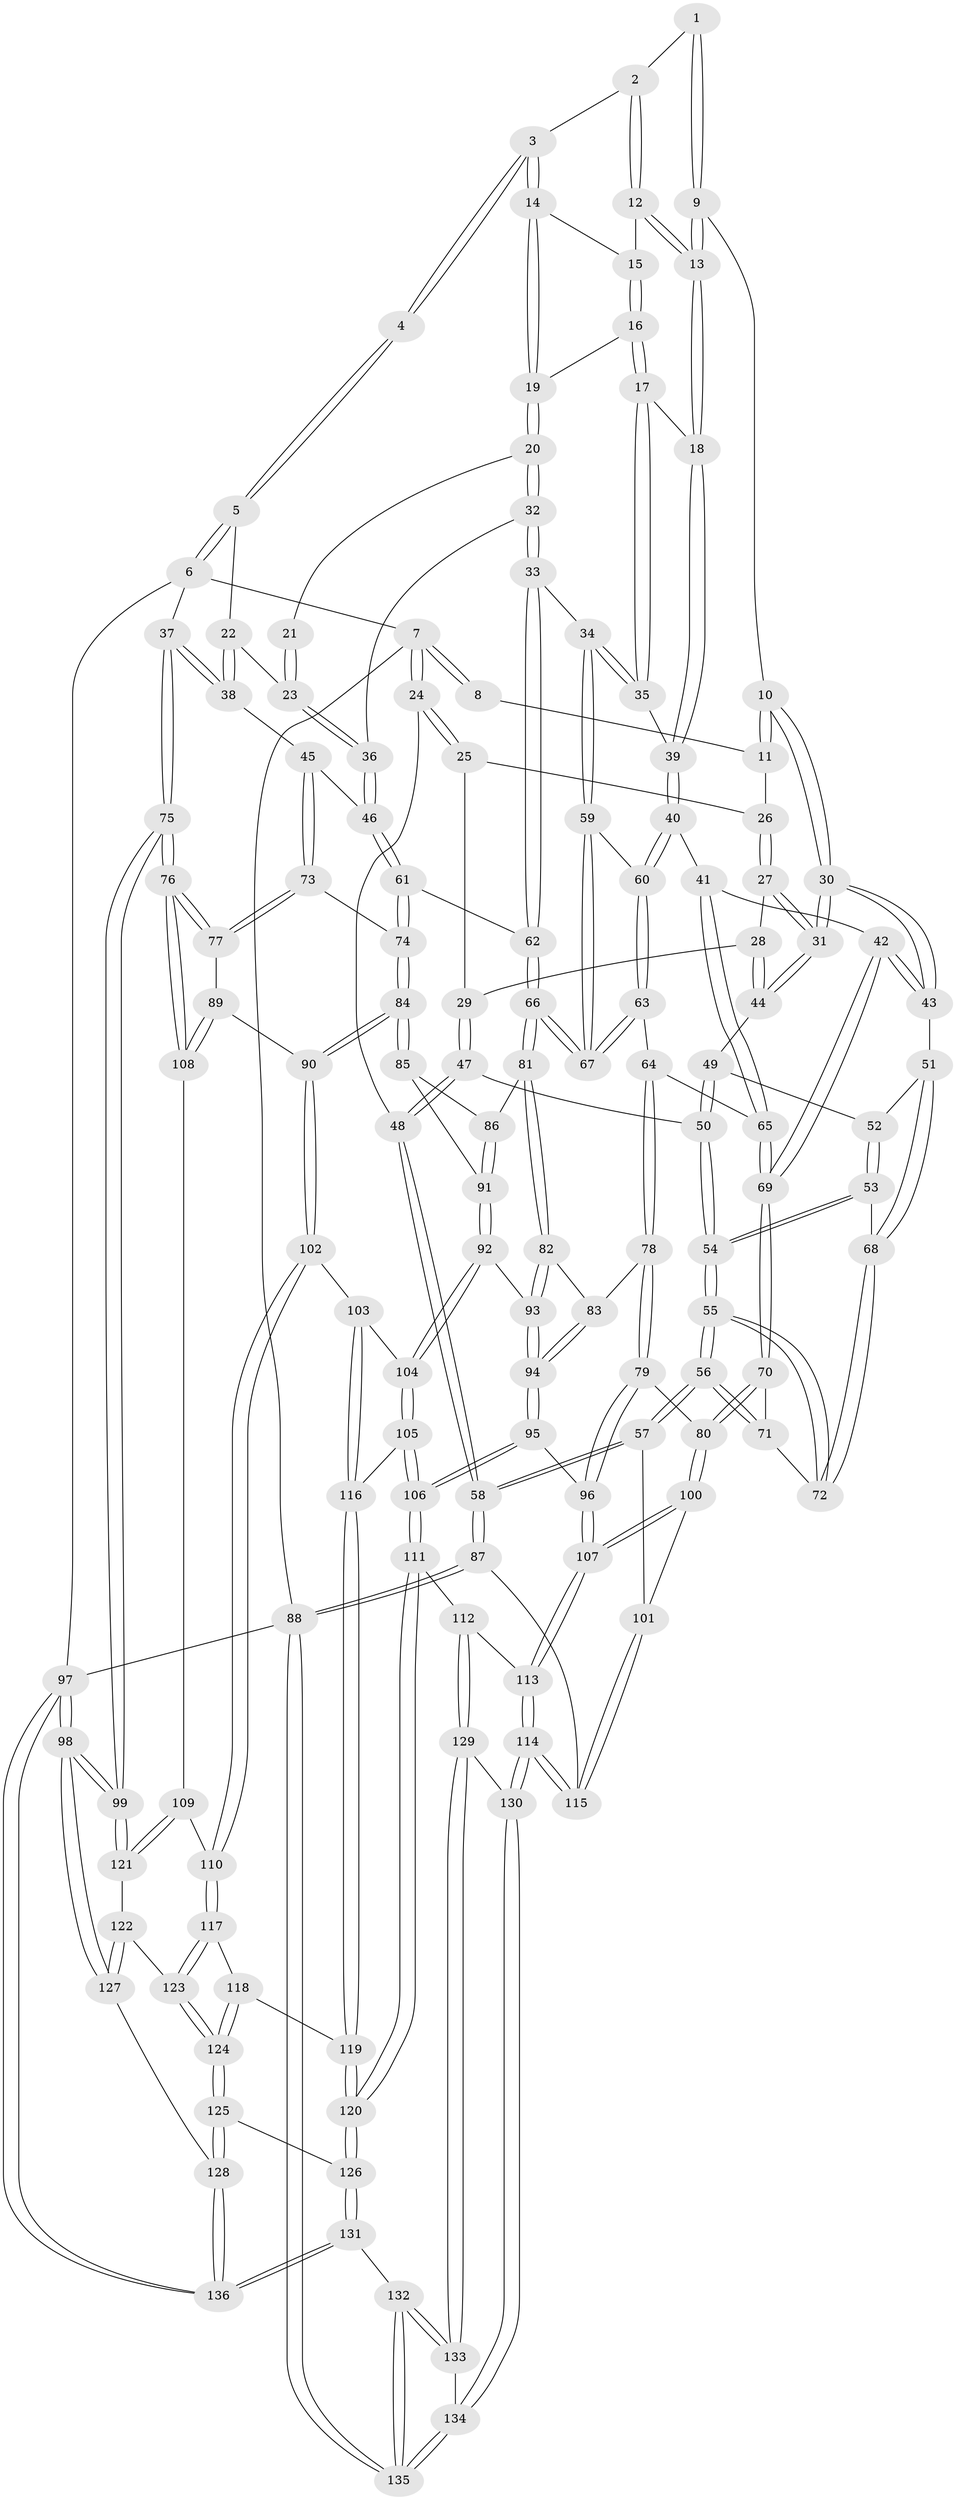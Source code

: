 // coarse degree distribution, {3: 0.32727272727272727, 4: 0.4727272727272727, 2: 0.07272727272727272, 5: 0.07272727272727272, 6: 0.05454545454545454}
// Generated by graph-tools (version 1.1) at 2025/38/03/04/25 23:38:29]
// undirected, 136 vertices, 337 edges
graph export_dot {
  node [color=gray90,style=filled];
  1 [pos="+0.4221461215150859+0"];
  2 [pos="+0.6724476856355206+0"];
  3 [pos="+0.6775536983733875+0"];
  4 [pos="+0.9078819599316407+0"];
  5 [pos="+1+0"];
  6 [pos="+1+0"];
  7 [pos="+0+0"];
  8 [pos="+0.3546922659354715+0"];
  9 [pos="+0.4275386400734615+0.09072291039547634"];
  10 [pos="+0.41779476203151317+0.0951130499979638"];
  11 [pos="+0.2311054874613357+0.10108447072157324"];
  12 [pos="+0.570701363295992+0.05860536234950875"];
  13 [pos="+0.468738238448186+0.12678577287636114"];
  14 [pos="+0.6469619257123629+0.08262002917473026"];
  15 [pos="+0.6055957070887724+0.0767388241739107"];
  16 [pos="+0.5533042775237039+0.1421704804908049"];
  17 [pos="+0.5172833094031667+0.1504913334347922"];
  18 [pos="+0.47419665161864755+0.13526707893211032"];
  19 [pos="+0.6665076756859484+0.13134966102993886"];
  20 [pos="+0.6722725521543923+0.13585499023684297"];
  21 [pos="+0.8527410974059612+0"];
  22 [pos="+0.9438935811127401+0.11706243893142744"];
  23 [pos="+0.7810860982101745+0.15683403024900153"];
  24 [pos="+0+0"];
  25 [pos="+0.08472119622995246+0.05164705018443861"];
  26 [pos="+0.2258947169648612+0.10446113942392397"];
  27 [pos="+0.22907085374958336+0.16285187738725435"];
  28 [pos="+0.1615843396566738+0.20399644306947404"];
  29 [pos="+0.10528131260759381+0.20547118376848633"];
  30 [pos="+0.297386381131452+0.2567289102751786"];
  31 [pos="+0.2690095081135436+0.23083133579761642"];
  32 [pos="+0.7402212577451887+0.2306970081587207"];
  33 [pos="+0.6689864561437384+0.27608618250563194"];
  34 [pos="+0.6417525935139637+0.28126025873087024"];
  35 [pos="+0.6074536216525276+0.2520983961628703"];
  36 [pos="+0.7412391677973474+0.23069164476452134"];
  37 [pos="+1+0.2984231352673918"];
  38 [pos="+0.9153781986576068+0.2730723604243901"];
  39 [pos="+0.4558233564870154+0.2501136607050746"];
  40 [pos="+0.4427487854968232+0.2924982658587226"];
  41 [pos="+0.4389212988828267+0.29372391087384586"];
  42 [pos="+0.3368484050494525+0.3037219704284415"];
  43 [pos="+0.3075307797106578+0.2876460605796271"];
  44 [pos="+0.17452524650115114+0.2612567958683308"];
  45 [pos="+0.8677431545371367+0.2987845035092114"];
  46 [pos="+0.795281052728151+0.2642780421659376"];
  47 [pos="+0.09025625003695084+0.23014645202569076"];
  48 [pos="+0+0.21652378297809163"];
  49 [pos="+0.16466152500653342+0.27471500323229037"];
  50 [pos="+0.101044140636918+0.260388484213687"];
  51 [pos="+0.2639984687426036+0.3213922525682628"];
  52 [pos="+0.1646890543648221+0.2747959685903884"];
  53 [pos="+0.16227147188440472+0.35581627638483715"];
  54 [pos="+0.04754772613024973+0.4545663757128987"];
  55 [pos="+0.044621578753891514+0.45880174884238867"];
  56 [pos="+0.027221660023905348+0.48116563278985486"];
  57 [pos="+0+0.5408194452682651"];
  58 [pos="+0+0.5609819090766589"];
  59 [pos="+0.6056066258346997+0.3128342357532469"];
  60 [pos="+0.5012459556581723+0.3350315203148818"];
  61 [pos="+0.7242008227050539+0.43533630594769535"];
  62 [pos="+0.6962865553030614+0.42017897803707055"];
  63 [pos="+0.49945943952107685+0.3988217945615287"];
  64 [pos="+0.4741395177192498+0.4299357318306085"];
  65 [pos="+0.4157649867959564+0.413637621026453"];
  66 [pos="+0.602427317062521+0.4589820167265469"];
  67 [pos="+0.599852807310885+0.45375819758288344"];
  68 [pos="+0.25469860996025606+0.331622667670516"];
  69 [pos="+0.35221612589244267+0.43198225795097683"];
  70 [pos="+0.3270422186913786+0.4897384995024387"];
  71 [pos="+0.2703027723600608+0.4632927930757093"];
  72 [pos="+0.25242012477891734+0.3866898818925852"];
  73 [pos="+0.869649470951992+0.3325712727262659"];
  74 [pos="+0.7549585400747955+0.46350444577865907"];
  75 [pos="+1+0.5385435947867018"];
  76 [pos="+1+0.5384987468446719"];
  77 [pos="+0.9363480455335664+0.4729312455024179"];
  78 [pos="+0.4718639388067107+0.4938965726841363"];
  79 [pos="+0.44658367469880916+0.5085274476165809"];
  80 [pos="+0.34398887126860844+0.5338535822372933"];
  81 [pos="+0.6004855494607694+0.4733891870855843"];
  82 [pos="+0.579417774778421+0.5005941852160011"];
  83 [pos="+0.49108709717239135+0.5008897936576073"];
  84 [pos="+0.7665878780265576+0.5313737012110127"];
  85 [pos="+0.7250888390893575+0.5303814809066758"];
  86 [pos="+0.6545099707263611+0.5058524437264011"];
  87 [pos="+0+0.6087157959409862"];
  88 [pos="+0+1"];
  89 [pos="+0.8102742530985514+0.5731728353419647"];
  90 [pos="+0.8045601546145937+0.5742426715462748"];
  91 [pos="+0.6399674057414103+0.5803226975779127"];
  92 [pos="+0.624650866593024+0.5946636675703565"];
  93 [pos="+0.582585792052315+0.5723825216930674"];
  94 [pos="+0.5218567713530642+0.6180780040757001"];
  95 [pos="+0.509755926212148+0.6343428574949356"];
  96 [pos="+0.4967077272152681+0.6321311423891671"];
  97 [pos="+1+1"];
  98 [pos="+1+1"];
  99 [pos="+1+0.8440887972412183"];
  100 [pos="+0.32958533592143163+0.6030012859181104"];
  101 [pos="+0.2848816280495367+0.6040652632831393"];
  102 [pos="+0.7761629215021658+0.6309396153771183"];
  103 [pos="+0.7573414935359043+0.6450584700148579"];
  104 [pos="+0.6473923860891379+0.6331637381342025"];
  105 [pos="+0.6037637467460102+0.6968924882850399"];
  106 [pos="+0.5575241956098645+0.7314987489479021"];
  107 [pos="+0.35006832430600926+0.6422380449186968"];
  108 [pos="+0.9332203841583061+0.650331209336302"];
  109 [pos="+0.9211376203914506+0.7349870700329252"];
  110 [pos="+0.8515415618684413+0.7357600192246866"];
  111 [pos="+0.5481081054763751+0.7951457443971257"];
  112 [pos="+0.49458562555112784+0.8146395317106063"];
  113 [pos="+0.3467594807711353+0.7036454351469471"];
  114 [pos="+0.24265188499576773+0.8169919596427466"];
  115 [pos="+0.14883311594850462+0.7438491953884593"];
  116 [pos="+0.7273608476544147+0.719571343195028"];
  117 [pos="+0.8209085874265059+0.7851378805622219"];
  118 [pos="+0.7927395877655259+0.7937062019671899"];
  119 [pos="+0.7261253645820267+0.7340974130995994"];
  120 [pos="+0.6278256362703597+0.8414549271046118"];
  121 [pos="+0.9464662318435583+0.7648141236318415"];
  122 [pos="+0.8909527403277264+0.8513623038851613"];
  123 [pos="+0.8818960062568787+0.8471610549755061"];
  124 [pos="+0.7570924280914847+0.8740636708838851"];
  125 [pos="+0.7397621887727884+0.8949207126245066"];
  126 [pos="+0.6581168699898093+0.8889261245704718"];
  127 [pos="+0.900947735094004+0.8831500454263799"];
  128 [pos="+0.8108494494389736+0.9651853278793541"];
  129 [pos="+0.4502372135712223+0.8838726583202001"];
  130 [pos="+0.2483395864544178+0.878952967595318"];
  131 [pos="+0.5543755197299403+1"];
  132 [pos="+0.5203034231541237+1"];
  133 [pos="+0.4702421722154594+1"];
  134 [pos="+0.23901588017498823+0.900983780043655"];
  135 [pos="+0+1"];
  136 [pos="+0.8855782383138756+1"];
  1 -- 2;
  1 -- 9;
  1 -- 9;
  2 -- 3;
  2 -- 12;
  2 -- 12;
  3 -- 4;
  3 -- 4;
  3 -- 14;
  3 -- 14;
  4 -- 5;
  4 -- 5;
  5 -- 6;
  5 -- 6;
  5 -- 22;
  6 -- 7;
  6 -- 37;
  6 -- 97;
  7 -- 8;
  7 -- 8;
  7 -- 24;
  7 -- 24;
  7 -- 88;
  8 -- 11;
  9 -- 10;
  9 -- 13;
  9 -- 13;
  10 -- 11;
  10 -- 11;
  10 -- 30;
  10 -- 30;
  11 -- 26;
  12 -- 13;
  12 -- 13;
  12 -- 15;
  13 -- 18;
  13 -- 18;
  14 -- 15;
  14 -- 19;
  14 -- 19;
  15 -- 16;
  15 -- 16;
  16 -- 17;
  16 -- 17;
  16 -- 19;
  17 -- 18;
  17 -- 35;
  17 -- 35;
  18 -- 39;
  18 -- 39;
  19 -- 20;
  19 -- 20;
  20 -- 21;
  20 -- 32;
  20 -- 32;
  21 -- 23;
  21 -- 23;
  22 -- 23;
  22 -- 38;
  22 -- 38;
  23 -- 36;
  23 -- 36;
  24 -- 25;
  24 -- 25;
  24 -- 48;
  25 -- 26;
  25 -- 29;
  26 -- 27;
  26 -- 27;
  27 -- 28;
  27 -- 31;
  27 -- 31;
  28 -- 29;
  28 -- 44;
  28 -- 44;
  29 -- 47;
  29 -- 47;
  30 -- 31;
  30 -- 31;
  30 -- 43;
  30 -- 43;
  31 -- 44;
  31 -- 44;
  32 -- 33;
  32 -- 33;
  32 -- 36;
  33 -- 34;
  33 -- 62;
  33 -- 62;
  34 -- 35;
  34 -- 35;
  34 -- 59;
  34 -- 59;
  35 -- 39;
  36 -- 46;
  36 -- 46;
  37 -- 38;
  37 -- 38;
  37 -- 75;
  37 -- 75;
  38 -- 45;
  39 -- 40;
  39 -- 40;
  40 -- 41;
  40 -- 60;
  40 -- 60;
  41 -- 42;
  41 -- 65;
  41 -- 65;
  42 -- 43;
  42 -- 43;
  42 -- 69;
  42 -- 69;
  43 -- 51;
  44 -- 49;
  45 -- 46;
  45 -- 73;
  45 -- 73;
  46 -- 61;
  46 -- 61;
  47 -- 48;
  47 -- 48;
  47 -- 50;
  48 -- 58;
  48 -- 58;
  49 -- 50;
  49 -- 50;
  49 -- 52;
  50 -- 54;
  50 -- 54;
  51 -- 52;
  51 -- 68;
  51 -- 68;
  52 -- 53;
  52 -- 53;
  53 -- 54;
  53 -- 54;
  53 -- 68;
  54 -- 55;
  54 -- 55;
  55 -- 56;
  55 -- 56;
  55 -- 72;
  55 -- 72;
  56 -- 57;
  56 -- 57;
  56 -- 71;
  56 -- 71;
  57 -- 58;
  57 -- 58;
  57 -- 101;
  58 -- 87;
  58 -- 87;
  59 -- 60;
  59 -- 67;
  59 -- 67;
  60 -- 63;
  60 -- 63;
  61 -- 62;
  61 -- 74;
  61 -- 74;
  62 -- 66;
  62 -- 66;
  63 -- 64;
  63 -- 67;
  63 -- 67;
  64 -- 65;
  64 -- 78;
  64 -- 78;
  65 -- 69;
  65 -- 69;
  66 -- 67;
  66 -- 67;
  66 -- 81;
  66 -- 81;
  68 -- 72;
  68 -- 72;
  69 -- 70;
  69 -- 70;
  70 -- 71;
  70 -- 80;
  70 -- 80;
  71 -- 72;
  73 -- 74;
  73 -- 77;
  73 -- 77;
  74 -- 84;
  74 -- 84;
  75 -- 76;
  75 -- 76;
  75 -- 99;
  75 -- 99;
  76 -- 77;
  76 -- 77;
  76 -- 108;
  76 -- 108;
  77 -- 89;
  78 -- 79;
  78 -- 79;
  78 -- 83;
  79 -- 80;
  79 -- 96;
  79 -- 96;
  80 -- 100;
  80 -- 100;
  81 -- 82;
  81 -- 82;
  81 -- 86;
  82 -- 83;
  82 -- 93;
  82 -- 93;
  83 -- 94;
  83 -- 94;
  84 -- 85;
  84 -- 85;
  84 -- 90;
  84 -- 90;
  85 -- 86;
  85 -- 91;
  86 -- 91;
  86 -- 91;
  87 -- 88;
  87 -- 88;
  87 -- 115;
  88 -- 135;
  88 -- 135;
  88 -- 97;
  89 -- 90;
  89 -- 108;
  89 -- 108;
  90 -- 102;
  90 -- 102;
  91 -- 92;
  91 -- 92;
  92 -- 93;
  92 -- 104;
  92 -- 104;
  93 -- 94;
  93 -- 94;
  94 -- 95;
  94 -- 95;
  95 -- 96;
  95 -- 106;
  95 -- 106;
  96 -- 107;
  96 -- 107;
  97 -- 98;
  97 -- 98;
  97 -- 136;
  97 -- 136;
  98 -- 99;
  98 -- 99;
  98 -- 127;
  98 -- 127;
  99 -- 121;
  99 -- 121;
  100 -- 101;
  100 -- 107;
  100 -- 107;
  101 -- 115;
  101 -- 115;
  102 -- 103;
  102 -- 110;
  102 -- 110;
  103 -- 104;
  103 -- 116;
  103 -- 116;
  104 -- 105;
  104 -- 105;
  105 -- 106;
  105 -- 106;
  105 -- 116;
  106 -- 111;
  106 -- 111;
  107 -- 113;
  107 -- 113;
  108 -- 109;
  109 -- 110;
  109 -- 121;
  109 -- 121;
  110 -- 117;
  110 -- 117;
  111 -- 112;
  111 -- 120;
  111 -- 120;
  112 -- 113;
  112 -- 129;
  112 -- 129;
  113 -- 114;
  113 -- 114;
  114 -- 115;
  114 -- 115;
  114 -- 130;
  114 -- 130;
  116 -- 119;
  116 -- 119;
  117 -- 118;
  117 -- 123;
  117 -- 123;
  118 -- 119;
  118 -- 124;
  118 -- 124;
  119 -- 120;
  119 -- 120;
  120 -- 126;
  120 -- 126;
  121 -- 122;
  122 -- 123;
  122 -- 127;
  122 -- 127;
  123 -- 124;
  123 -- 124;
  124 -- 125;
  124 -- 125;
  125 -- 126;
  125 -- 128;
  125 -- 128;
  126 -- 131;
  126 -- 131;
  127 -- 128;
  128 -- 136;
  128 -- 136;
  129 -- 130;
  129 -- 133;
  129 -- 133;
  130 -- 134;
  130 -- 134;
  131 -- 132;
  131 -- 136;
  131 -- 136;
  132 -- 133;
  132 -- 133;
  132 -- 135;
  132 -- 135;
  133 -- 134;
  134 -- 135;
  134 -- 135;
}
